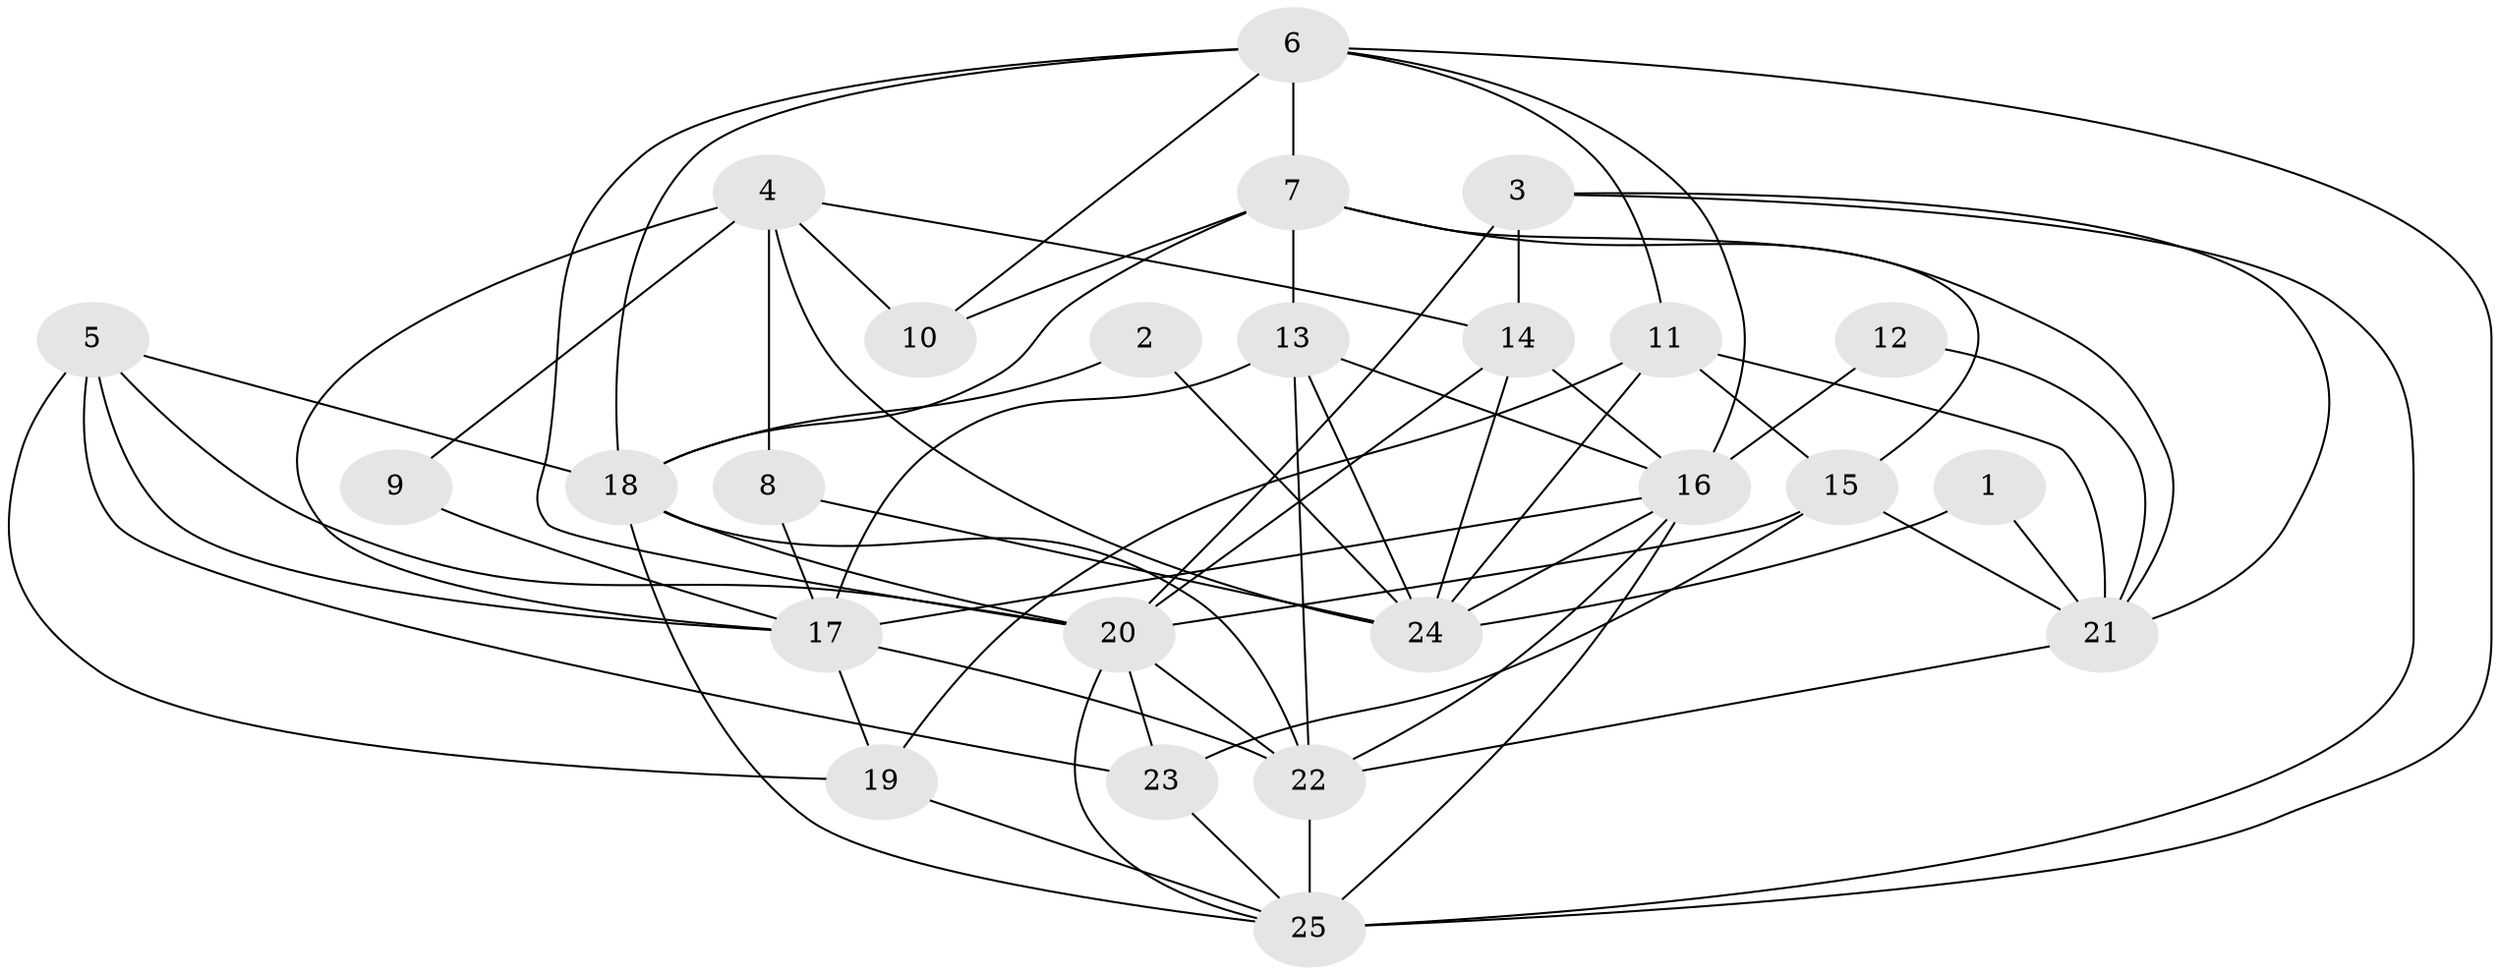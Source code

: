 // original degree distribution, {5: 0.26, 4: 0.2, 6: 0.04, 2: 0.1, 3: 0.34, 8: 0.02, 7: 0.04}
// Generated by graph-tools (version 1.1) at 2025/50/03/09/25 03:50:09]
// undirected, 25 vertices, 66 edges
graph export_dot {
graph [start="1"]
  node [color=gray90,style=filled];
  1;
  2;
  3;
  4;
  5;
  6;
  7;
  8;
  9;
  10;
  11;
  12;
  13;
  14;
  15;
  16;
  17;
  18;
  19;
  20;
  21;
  22;
  23;
  24;
  25;
  1 -- 21 [weight=1.0];
  1 -- 24 [weight=1.0];
  2 -- 18 [weight=1.0];
  2 -- 24 [weight=1.0];
  3 -- 14 [weight=1.0];
  3 -- 20 [weight=2.0];
  3 -- 21 [weight=1.0];
  3 -- 25 [weight=1.0];
  4 -- 8 [weight=1.0];
  4 -- 9 [weight=1.0];
  4 -- 10 [weight=1.0];
  4 -- 14 [weight=1.0];
  4 -- 17 [weight=1.0];
  4 -- 24 [weight=1.0];
  5 -- 17 [weight=1.0];
  5 -- 18 [weight=1.0];
  5 -- 19 [weight=1.0];
  5 -- 20 [weight=1.0];
  5 -- 23 [weight=1.0];
  6 -- 7 [weight=1.0];
  6 -- 10 [weight=1.0];
  6 -- 11 [weight=1.0];
  6 -- 16 [weight=1.0];
  6 -- 18 [weight=1.0];
  6 -- 20 [weight=1.0];
  6 -- 25 [weight=1.0];
  7 -- 10 [weight=1.0];
  7 -- 13 [weight=1.0];
  7 -- 15 [weight=1.0];
  7 -- 18 [weight=1.0];
  7 -- 21 [weight=1.0];
  8 -- 17 [weight=1.0];
  8 -- 24 [weight=1.0];
  9 -- 17 [weight=1.0];
  11 -- 15 [weight=1.0];
  11 -- 19 [weight=1.0];
  11 -- 21 [weight=1.0];
  11 -- 24 [weight=1.0];
  12 -- 16 [weight=1.0];
  12 -- 21 [weight=1.0];
  13 -- 16 [weight=1.0];
  13 -- 17 [weight=1.0];
  13 -- 22 [weight=1.0];
  13 -- 24 [weight=1.0];
  14 -- 16 [weight=1.0];
  14 -- 20 [weight=1.0];
  14 -- 24 [weight=1.0];
  15 -- 20 [weight=1.0];
  15 -- 21 [weight=1.0];
  15 -- 23 [weight=1.0];
  16 -- 17 [weight=1.0];
  16 -- 22 [weight=1.0];
  16 -- 24 [weight=1.0];
  16 -- 25 [weight=2.0];
  17 -- 19 [weight=1.0];
  17 -- 22 [weight=1.0];
  18 -- 20 [weight=1.0];
  18 -- 22 [weight=1.0];
  18 -- 25 [weight=1.0];
  19 -- 25 [weight=1.0];
  20 -- 22 [weight=1.0];
  20 -- 23 [weight=2.0];
  20 -- 25 [weight=1.0];
  21 -- 22 [weight=1.0];
  22 -- 25 [weight=1.0];
  23 -- 25 [weight=1.0];
}
